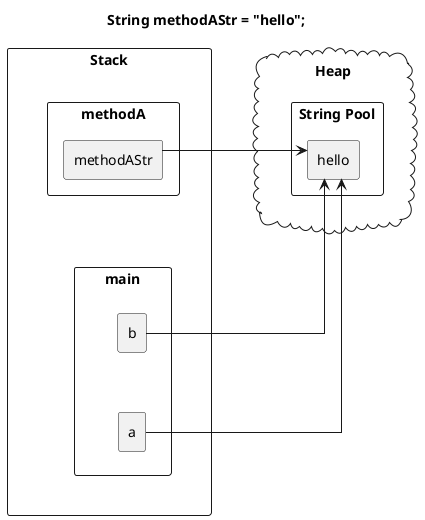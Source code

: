 @startuml
skinparam linetype ortho

title String methodAStr = "hello";

rectangle "Stack" {
	rectangle "methodA" {
		rectangle "methodAStr"
	}

	rectangle "main" {
		rectangle "b"
		rectangle "a"

		b -[hidden]d- a
	}

	methodAStr -[hidden]d- main
}

cloud "Heap" {
	rectangle "String Pool" {
		rectangle "hello"
	}
}

Stack -[hidden]r-Heap
a -r-> hello
b -u-> hello
methodAStr -l-> hello

@enduml